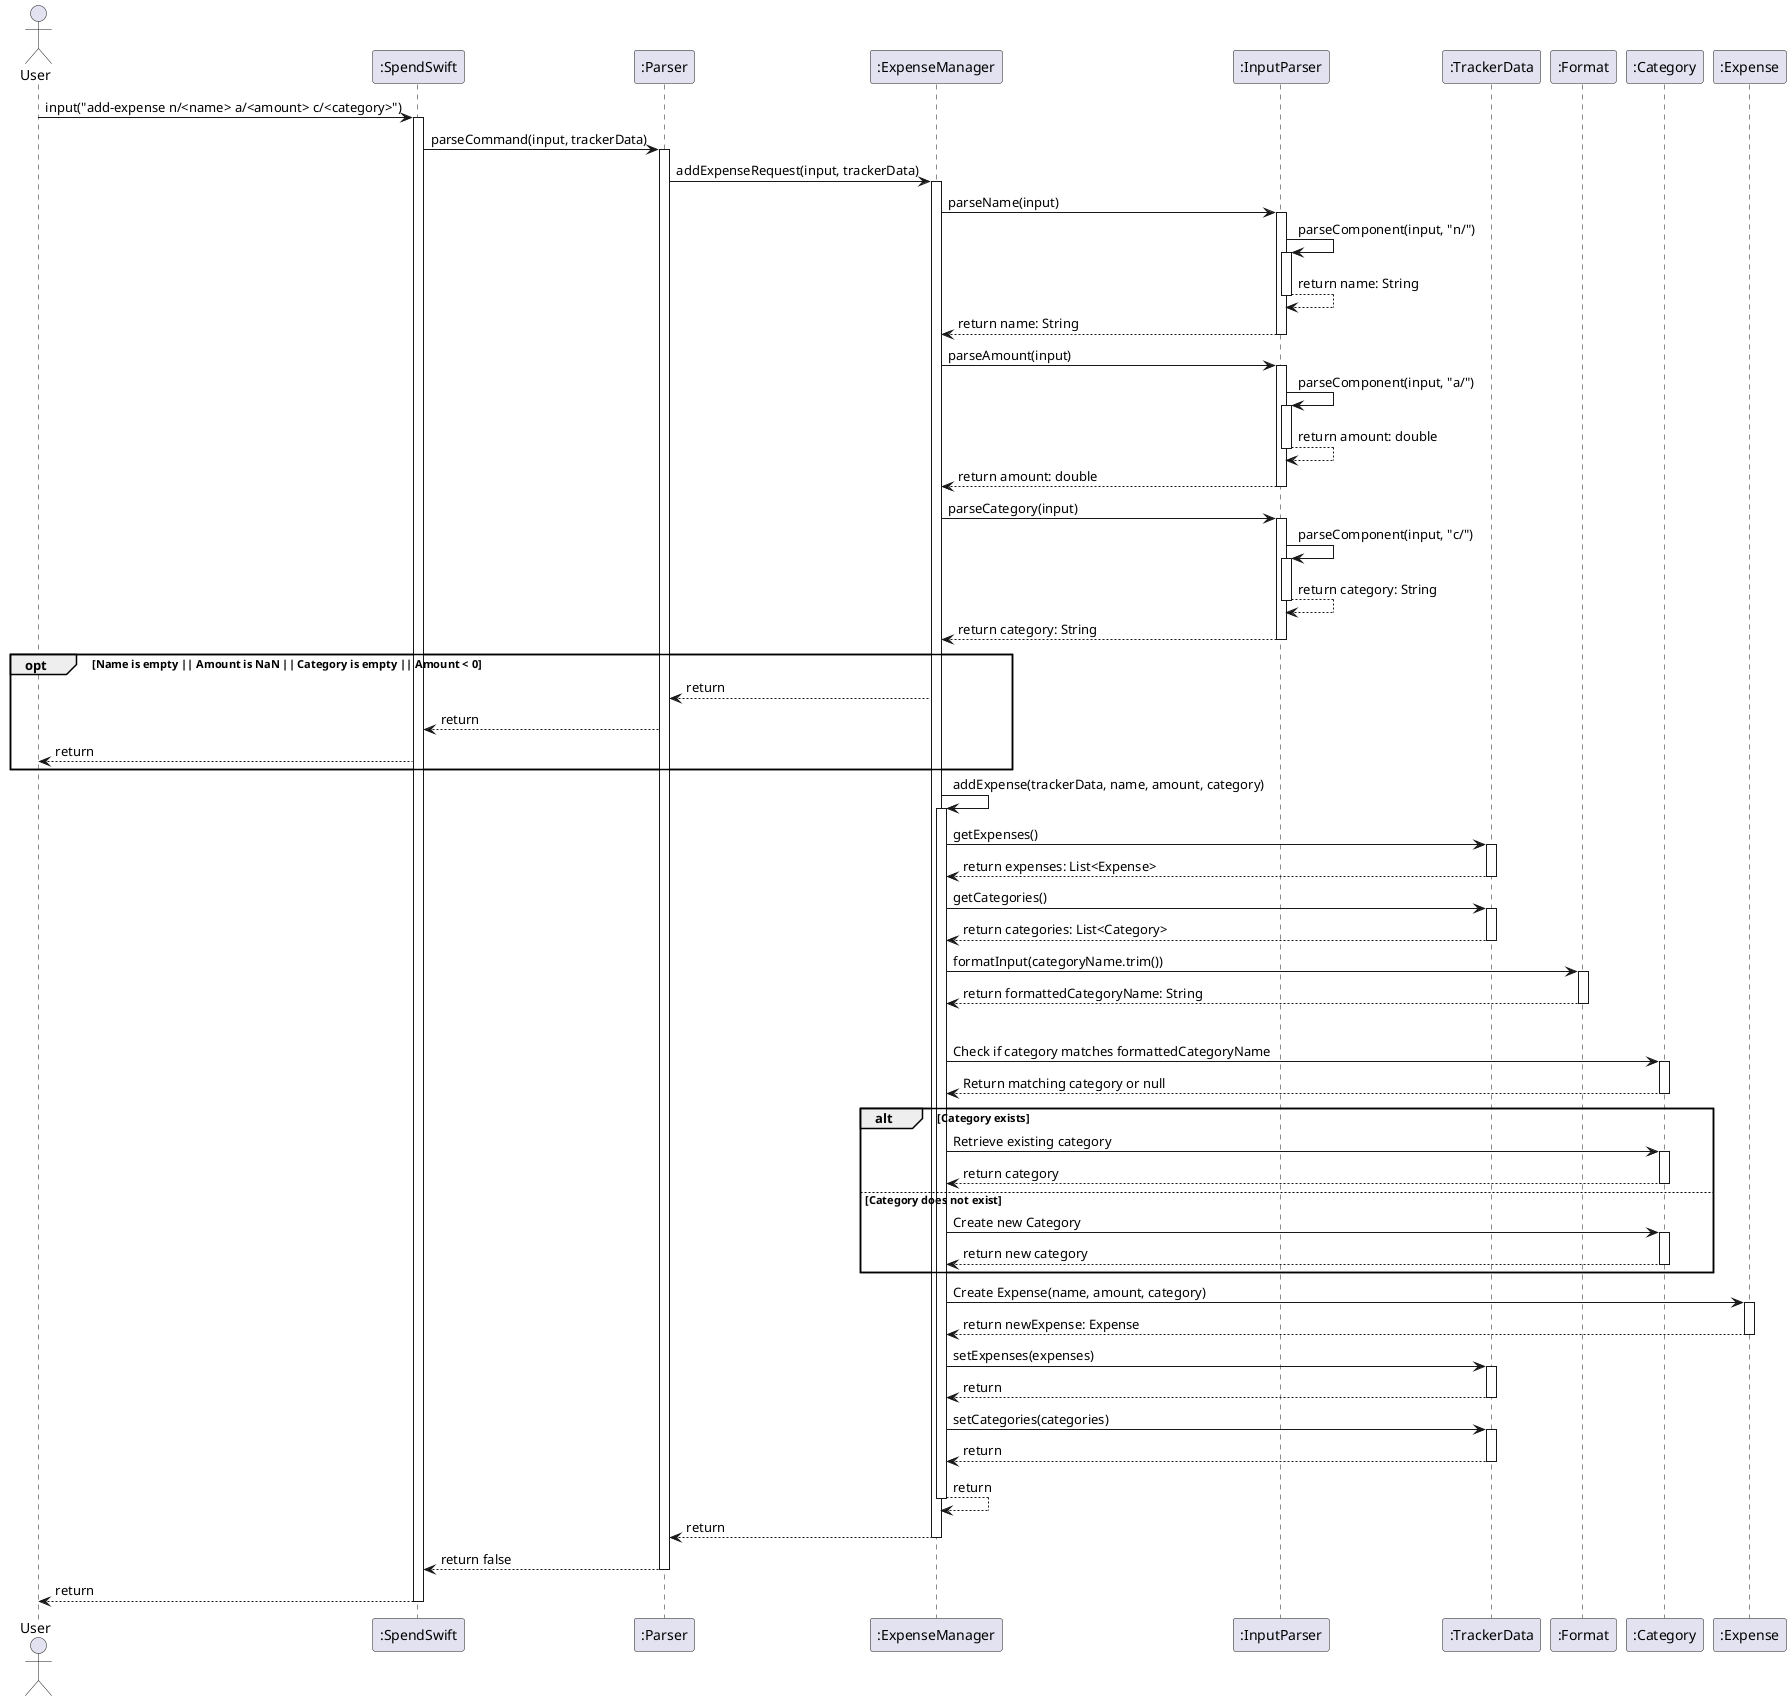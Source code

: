 @startuml
actor User
participant ":SpendSwift" as SpendSwift
participant ":Parser" as Parser
participant ":ExpenseManager" as ExpenseManager
participant ":InputParser" as InputParser
participant ":TrackerData" as TrackerData
participant ":Format" as Format
participant ":Category" as Category
participant ":Expense" as Expense

User -> SpendSwift : input("add-expense n/<name> a/<amount> c/<category>")
activate SpendSwift
SpendSwift -> Parser : parseCommand(input, trackerData)

activate Parser
Parser -> ExpenseManager : addExpenseRequest(input, trackerData)

activate ExpenseManager
ExpenseManager -> InputParser : parseName(input)
activate InputParser
InputParser -> InputParser : parseComponent(input, "n/")
    activate InputParser
    InputParser --> InputParser : return name: String
    deactivate InputParser
InputParser --> ExpenseManager : return name: String
deactivate InputParser

ExpenseManager -> InputParser : parseAmount(input)
activate InputParser
InputParser -> InputParser : parseComponent(input, "a/")
    activate InputParser
    InputParser --> InputParser : return amount: double
    deactivate InputParser
InputParser --> ExpenseManager : return amount: double
deactivate InputParser

ExpenseManager -> InputParser : parseCategory(input)
activate InputParser
InputParser -> InputParser : parseComponent(input, "c/")
    activate InputParser
    InputParser --> InputParser : return category: String
    deactivate InputParser
InputParser --> ExpenseManager : return category: String
deactivate InputParser

opt Name is empty || Amount is NaN || Category is empty || Amount < 0
    ExpenseManager --> Parser : return
    Parser --> SpendSwift : return
    SpendSwift --> User : return
end

ExpenseManager -> ExpenseManager : addExpense(trackerData, name, amount, category)
activate ExpenseManager
ExpenseManager -> TrackerData : getExpenses()
activate TrackerData
TrackerData --> ExpenseManager : return expenses: List<Expense>
deactivate TrackerData
ExpenseManager -> TrackerData : getCategories()
activate TrackerData
TrackerData --> ExpenseManager : return categories: List<Category>
deactivate TrackerData

ExpenseManager -> Format : formatInput(categoryName.trim())
activate Format
Format --> ExpenseManager : return formattedCategoryName: String
deactivate Format

loop Search for Category
ExpenseManager -> Category : Check if category matches formattedCategoryName
activate Category
Category --> ExpenseManager : Return matching category or null
deactivate Category

alt Category exists
    ExpenseManager -> Category : Retrieve existing category
    activate Category
    Category --> ExpenseManager : return category
    deactivate Category
else Category does not exist
    ExpenseManager -> Category : Create new Category
    activate Category
    Category --> ExpenseManager : return new category
    deactivate Category
end

ExpenseManager -> Expense : Create Expense(name, amount, category)
activate Expense
Expense --> ExpenseManager : return newExpense: Expense
deactivate Expense

ExpenseManager -> TrackerData : setExpenses(expenses)
activate TrackerData
TrackerData --> ExpenseManager : return
deactivate TrackerData

ExpenseManager -> TrackerData : setCategories(categories)
activate TrackerData
TrackerData --> ExpenseManager : return
deactivate TrackerData

ExpenseManager --> ExpenseManager : return
deactivate ExpenseManager

ExpenseManager --> Parser : return
deactivate ExpenseManager
Parser --> SpendSwift : return false
deactivate Parser
SpendSwift --> User : return
deactivate SpendSwift
@enduml
